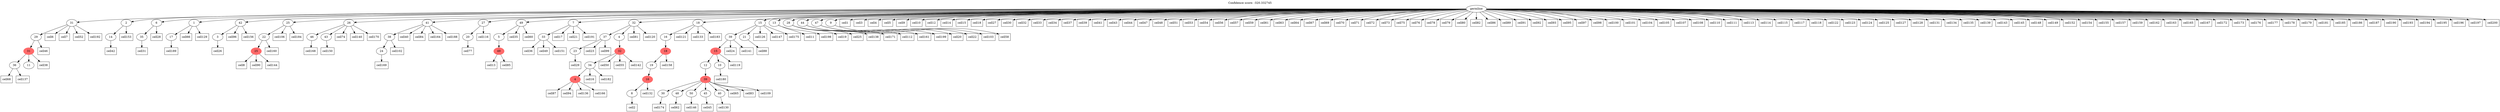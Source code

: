 digraph g {
	"57" -> "58";
	"58" [label="36"];
	"57" -> "59";
	"59" [label="11"];
	"56" -> "57";
	"57" [color=indianred1, style=filled, label="31"];
	"55" -> "56";
	"56" [label="29"];
	"52" -> "53";
	"53" [label="14"];
	"50" -> "51";
	"51" [label="35"];
	"47" -> "48";
	"48" [label="17"];
	"44" -> "45";
	"45" [label="3"];
	"41" -> "42";
	"42" [color=indianred1, style=filled, label="25"];
	"40" -> "41";
	"41" [label="22"];
	"37" -> "38";
	"38" [label="46"];
	"37" -> "39";
	"39" [label="43"];
	"35" -> "36";
	"36" [label="24"];
	"34" -> "35";
	"35" [label="38"];
	"32" -> "33";
	"33" [label="20"];
	"30" -> "31";
	"31" [color=indianred1, style=filled, label="49"];
	"29" -> "30";
	"30" [label="5"];
	"26" -> "27";
	"27" [label="33"];
	"24" -> "25";
	"25" [label="23"];
	"22" -> "23";
	"23" [color=indianred1, style=filled, label="4"];
	"21" -> "22";
	"22" [label="34"];
	"20" -> "21";
	"21" [color=indianred1, style=filled, label="32"];
	"19" -> "20";
	"20" [label="4"];
	"19" -> "24";
	"24" [label="37"];
	"17" -> "18";
	"18" [label="8"];
	"16" -> "17";
	"17" [color=indianred1, style=filled, label="16"];
	"15" -> "16";
	"16" [label="19"];
	"14" -> "15";
	"15" [color=indianred1, style=filled, label="18"];
	"13" -> "14";
	"14" [label="16"];
	"5" -> "6";
	"6" [label="30"];
	"5" -> "7";
	"7" [label="48"];
	"5" -> "8";
	"8" [label="50"];
	"5" -> "9";
	"9" [label="45"];
	"5" -> "10";
	"10" [label="40"];
	"4" -> "5";
	"5" [color=indianred1, style=filled, label="39"];
	"3" -> "4";
	"4" [label="12"];
	"3" -> "11";
	"11" [label="10"];
	"2" -> "3";
	"3" [color=indianred1, style=filled, label="15"];
	"1" -> "2";
	"2" [label="39"];
	"1" -> "12";
	"12" [label="21"];
	"0" -> "1";
	"1" [label="15"];
	"0" -> "13";
	"13" [label="18"];
	"0" -> "19";
	"19" [label="32"];
	"0" -> "26";
	"26" [label="7"];
	"0" -> "28";
	"28" [label="13"];
	"0" -> "29";
	"29" [label="49"];
	"0" -> "32";
	"32" [label="27"];
	"0" -> "34";
	"34" [label="41"];
	"0" -> "37";
	"37" [label="26"];
	"0" -> "40";
	"40" [label="25"];
	"0" -> "43";
	"43" [label="28"];
	"0" -> "44";
	"44" [label="42"];
	"0" -> "46";
	"46" [label="44"];
	"0" -> "47";
	"47" [label="1"];
	"0" -> "49";
	"49" [label="47"];
	"0" -> "50";
	"50" [label="6"];
	"0" -> "52";
	"52" [label="2"];
	"0" -> "54";
	"54" [label="9"];
	"0" -> "55";
	"55" [label="31"];
	"0" [label="germline"];
	"0" -> "cell1";
	"cell1" [shape=box];
	"18" -> "cell2";
	"cell2" [shape=box];
	"0" -> "cell3";
	"cell3" [shape=box];
	"0" -> "cell4";
	"cell4" [shape=box];
	"0" -> "cell5";
	"cell5" [shape=box];
	"55" -> "cell6";
	"cell6" [shape=box];
	"55" -> "cell7";
	"cell7" [shape=box];
	"42" -> "cell8";
	"cell8" [shape=box];
	"0" -> "cell9";
	"cell9" [shape=box];
	"0" -> "cell10";
	"cell10" [shape=box];
	"28" -> "cell11";
	"cell11" [shape=box];
	"0" -> "cell12";
	"cell12" [shape=box];
	"31" -> "cell13";
	"cell13" [shape=box];
	"0" -> "cell14";
	"cell14" [shape=box];
	"0" -> "cell15";
	"cell15" [shape=box];
	"22" -> "cell16";
	"cell16" [shape=box];
	"26" -> "cell17";
	"cell17" [shape=box];
	"0" -> "cell18";
	"cell18" [shape=box];
	"43" -> "cell19";
	"cell19" [shape=box];
	"49" -> "cell20";
	"cell20" [shape=box];
	"26" -> "cell21";
	"cell21" [shape=box];
	"49" -> "cell22";
	"cell22" [shape=box];
	"24" -> "cell23";
	"cell23" [shape=box];
	"2" -> "cell24";
	"cell24" [shape=box];
	"43" -> "cell25";
	"cell25" [shape=box];
	"45" -> "cell26";
	"cell26" [shape=box];
	"0" -> "cell27";
	"cell27" [shape=box];
	"50" -> "cell28";
	"cell28" [shape=box];
	"25" -> "cell29";
	"cell29" [shape=box];
	"0" -> "cell30";
	"cell30" [shape=box];
	"51" -> "cell31";
	"cell31" [shape=box];
	"0" -> "cell32";
	"cell32" [shape=box];
	"0" -> "cell33";
	"cell33" [shape=box];
	"0" -> "cell34";
	"cell34" [shape=box];
	"29" -> "cell35";
	"cell35" [shape=box];
	"27" -> "cell36";
	"cell36" [shape=box];
	"0" -> "cell37";
	"cell37" [shape=box];
	"57" -> "cell38";
	"cell38" [shape=box];
	"0" -> "cell39";
	"cell39" [shape=box];
	"34" -> "cell40";
	"cell40" [shape=box];
	"0" -> "cell41";
	"cell41" [shape=box];
	"53" -> "cell42";
	"cell42" [shape=box];
	"0" -> "cell43";
	"cell43" [shape=box];
	"0" -> "cell44";
	"cell44" [shape=box];
	"9" -> "cell45";
	"cell45" [shape=box];
	"56" -> "cell46";
	"cell46" [shape=box];
	"0" -> "cell47";
	"cell47" [shape=box];
	"0" -> "cell48";
	"cell48" [shape=box];
	"27" -> "cell49";
	"cell49" [shape=box];
	"21" -> "cell50";
	"cell50" [shape=box];
	"0" -> "cell51";
	"cell51" [shape=box];
	"55" -> "cell52";
	"cell52" [shape=box];
	"0" -> "cell53";
	"cell53" [shape=box];
	"0" -> "cell54";
	"cell54" [shape=box];
	"21" -> "cell55";
	"cell55" [shape=box];
	"0" -> "cell56";
	"cell56" [shape=box];
	"0" -> "cell57";
	"cell57" [shape=box];
	"54" -> "cell58";
	"cell58" [shape=box];
	"0" -> "cell59";
	"cell59" [shape=box];
	"29" -> "cell60";
	"cell60" [shape=box];
	"0" -> "cell61";
	"cell61" [shape=box];
	"7" -> "cell62";
	"cell62" [shape=box];
	"0" -> "cell63";
	"cell63" [shape=box];
	"0" -> "cell64";
	"cell64" [shape=box];
	"5" -> "cell65";
	"cell65" [shape=box];
	"47" -> "cell66";
	"cell66" [shape=box];
	"0" -> "cell67";
	"cell67" [shape=box];
	"58" -> "cell68";
	"cell68" [shape=box];
	"0" -> "cell69";
	"cell69" [shape=box];
	"0" -> "cell70";
	"cell70" [shape=box];
	"0" -> "cell71";
	"cell71" [shape=box];
	"0" -> "cell72";
	"cell72" [shape=box];
	"0" -> "cell73";
	"cell73" [shape=box];
	"37" -> "cell74";
	"cell74" [shape=box];
	"0" -> "cell75";
	"cell75" [shape=box];
	"0" -> "cell76";
	"cell76" [shape=box];
	"33" -> "cell77";
	"cell77" [shape=box];
	"0" -> "cell78";
	"cell78" [shape=box];
	"0" -> "cell79";
	"cell79" [shape=box];
	"0" -> "cell80";
	"cell80" [shape=box];
	"19" -> "cell81";
	"cell81" [shape=box];
	"0" -> "cell82";
	"cell82" [shape=box];
	"5" -> "cell83";
	"cell83" [shape=box];
	"34" -> "cell84";
	"cell84" [shape=box];
	"31" -> "cell85";
	"cell85" [shape=box];
	"0" -> "cell86";
	"cell86" [shape=box];
	"23" -> "cell87";
	"cell87" [shape=box];
	"12" -> "cell88";
	"cell88" [shape=box];
	"0" -> "cell89";
	"cell89" [shape=box];
	"42" -> "cell90";
	"cell90" [shape=box];
	"0" -> "cell91";
	"cell91" [shape=box];
	"0" -> "cell92";
	"cell92" [shape=box];
	"0" -> "cell93";
	"cell93" [shape=box];
	"23" -> "cell94";
	"cell94" [shape=box];
	"0" -> "cell95";
	"cell95" [shape=box];
	"44" -> "cell96";
	"cell96" [shape=box];
	"0" -> "cell97";
	"cell97" [shape=box];
	"0" -> "cell98";
	"cell98" [shape=box];
	"24" -> "cell99";
	"cell99" [shape=box];
	"0" -> "cell100";
	"cell100" [shape=box];
	"0" -> "cell101";
	"cell101" [shape=box];
	"35" -> "cell102";
	"cell102" [shape=box];
	"49" -> "cell103";
	"cell103" [shape=box];
	"0" -> "cell104";
	"cell104" [shape=box];
	"0" -> "cell105";
	"cell105" [shape=box];
	"40" -> "cell106";
	"cell106" [shape=box];
	"0" -> "cell107";
	"cell107" [shape=box];
	"0" -> "cell108";
	"cell108" [shape=box];
	"5" -> "cell109";
	"cell109" [shape=box];
	"0" -> "cell110";
	"cell110" [shape=box];
	"0" -> "cell111";
	"cell111" [shape=box];
	"46" -> "cell112";
	"cell112" [shape=box];
	"0" -> "cell113";
	"cell113" [shape=box];
	"0" -> "cell114";
	"cell114" [shape=box];
	"0" -> "cell115";
	"cell115" [shape=box];
	"32" -> "cell116";
	"cell116" [shape=box];
	"0" -> "cell117";
	"cell117" [shape=box];
	"0" -> "cell118";
	"cell118" [shape=box];
	"3" -> "cell119";
	"cell119" [shape=box];
	"19" -> "cell120";
	"cell120" [shape=box];
	"13" -> "cell121";
	"cell121" [shape=box];
	"0" -> "cell122";
	"cell122" [shape=box];
	"0" -> "cell123";
	"cell123" [shape=box];
	"0" -> "cell124";
	"cell124" [shape=box];
	"0" -> "cell125";
	"cell125" [shape=box];
	"1" -> "cell126";
	"cell126" [shape=box];
	"0" -> "cell127";
	"cell127" [shape=box];
	"0" -> "cell128";
	"cell128" [shape=box];
	"47" -> "cell129";
	"cell129" [shape=box];
	"10" -> "cell130";
	"cell130" [shape=box];
	"0" -> "cell131";
	"cell131" [shape=box];
	"17" -> "cell132";
	"cell132" [shape=box];
	"13" -> "cell133";
	"cell133" [shape=box];
	"0" -> "cell134";
	"cell134" [shape=box];
	"0" -> "cell135";
	"cell135" [shape=box];
	"23" -> "cell136";
	"cell136" [shape=box];
	"58" -> "cell137";
	"cell137" [shape=box];
	"43" -> "cell138";
	"cell138" [shape=box];
	"0" -> "cell139";
	"cell139" [shape=box];
	"37" -> "cell140";
	"cell140" [shape=box];
	"2" -> "cell141";
	"cell141" [shape=box];
	"21" -> "cell142";
	"cell142" [shape=box];
	"0" -> "cell143";
	"cell143" [shape=box];
	"42" -> "cell144";
	"cell144" [shape=box];
	"0" -> "cell145";
	"cell145" [shape=box];
	"8" -> "cell146";
	"cell146" [shape=box];
	"1" -> "cell147";
	"cell147" [shape=box];
	"0" -> "cell148";
	"cell148" [shape=box];
	"0" -> "cell149";
	"cell149" [shape=box];
	"39" -> "cell150";
	"cell150" [shape=box];
	"27" -> "cell151";
	"cell151" [shape=box];
	"0" -> "cell152";
	"cell152" [shape=box];
	"52" -> "cell153";
	"cell153" [shape=box];
	"0" -> "cell154";
	"cell154" [shape=box];
	"0" -> "cell155";
	"cell155" [shape=box];
	"44" -> "cell156";
	"cell156" [shape=box];
	"0" -> "cell157";
	"cell157" [shape=box];
	"15" -> "cell158";
	"cell158" [shape=box];
	"0" -> "cell159";
	"cell159" [shape=box];
	"41" -> "cell160";
	"cell160" [shape=box];
	"46" -> "cell161";
	"cell161" [shape=box];
	"0" -> "cell162";
	"cell162" [shape=box];
	"0" -> "cell163";
	"cell163" [shape=box];
	"34" -> "cell164";
	"cell164" [shape=box];
	"0" -> "cell165";
	"cell165" [shape=box];
	"23" -> "cell166";
	"cell166" [shape=box];
	"0" -> "cell167";
	"cell167" [shape=box];
	"38" -> "cell168";
	"cell168" [shape=box];
	"36" -> "cell169";
	"cell169" [shape=box];
	"37" -> "cell170";
	"cell170" [shape=box];
	"43" -> "cell171";
	"cell171" [shape=box];
	"0" -> "cell172";
	"cell172" [shape=box];
	"0" -> "cell173";
	"cell173" [shape=box];
	"6" -> "cell174";
	"cell174" [shape=box];
	"1" -> "cell175";
	"cell175" [shape=box];
	"0" -> "cell176";
	"cell176" [shape=box];
	"0" -> "cell177";
	"cell177" [shape=box];
	"0" -> "cell178";
	"cell178" [shape=box];
	"0" -> "cell179";
	"cell179" [shape=box];
	"11" -> "cell180";
	"cell180" [shape=box];
	"0" -> "cell181";
	"cell181" [shape=box];
	"22" -> "cell182";
	"cell182" [shape=box];
	"13" -> "cell183";
	"cell183" [shape=box];
	"40" -> "cell184";
	"cell184" [shape=box];
	"0" -> "cell185";
	"cell185" [shape=box];
	"0" -> "cell186";
	"cell186" [shape=box];
	"0" -> "cell187";
	"cell187" [shape=box];
	"34" -> "cell188";
	"cell188" [shape=box];
	"48" -> "cell189";
	"cell189" [shape=box];
	"0" -> "cell190";
	"cell190" [shape=box];
	"26" -> "cell191";
	"cell191" [shape=box];
	"55" -> "cell192";
	"cell192" [shape=box];
	"0" -> "cell193";
	"cell193" [shape=box];
	"0" -> "cell194";
	"cell194" [shape=box];
	"0" -> "cell195";
	"cell195" [shape=box];
	"0" -> "cell196";
	"cell196" [shape=box];
	"0" -> "cell197";
	"cell197" [shape=box];
	"28" -> "cell198";
	"cell198" [shape=box];
	"46" -> "cell199";
	"cell199" [shape=box];
	"0" -> "cell200";
	"cell200" [shape=box];
	labelloc="t";
	label="Confidence score: -320.332745";
}
